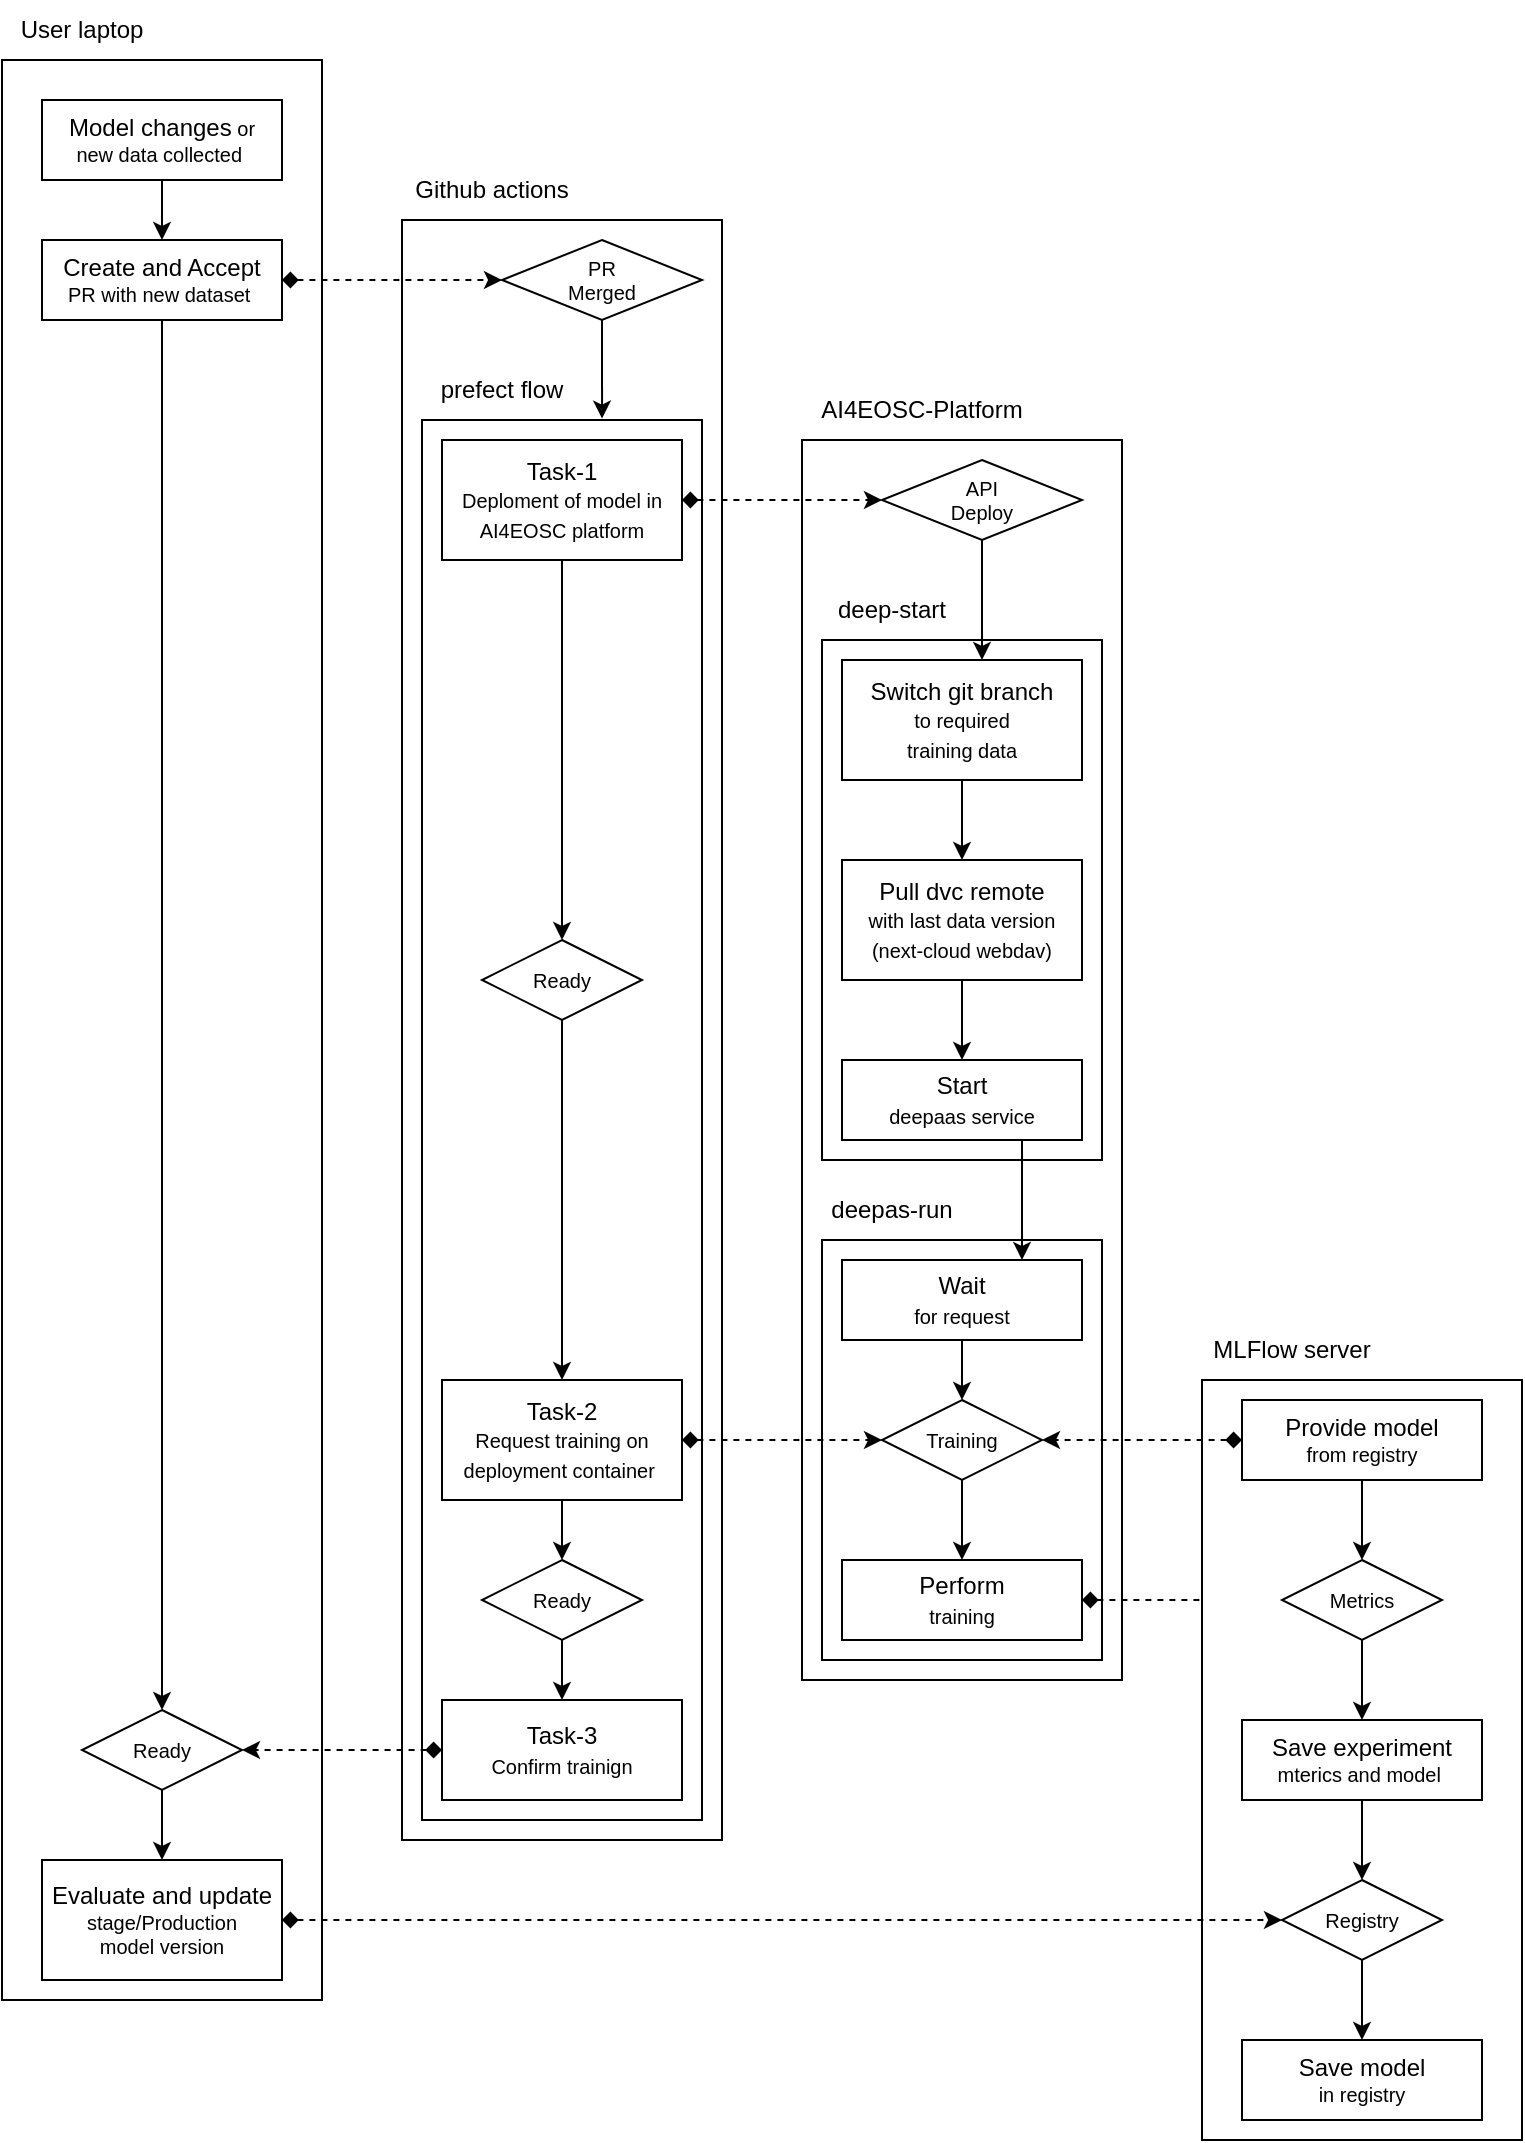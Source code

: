 <mxfile>
    <diagram id="20lwtLBy5LYCootBHgk5" name="training">
        <mxGraphModel dx="1466" dy="834" grid="1" gridSize="10" guides="1" tooltips="1" connect="1" arrows="1" fold="1" page="1" pageScale="1" pageWidth="840" pageHeight="1120" math="0" shadow="0">
            <root>
                <mxCell id="0"/>
                <mxCell id="1" parent="0"/>
                <mxCell id="14" value="" style="rounded=0;whiteSpace=wrap;html=1;fontSize=10;fillColor=default;" parent="1" vertex="1">
                    <mxGeometry x="240" y="120" width="160" height="810" as="geometry"/>
                </mxCell>
                <mxCell id="38" value="" style="rounded=0;whiteSpace=wrap;html=1;fillColor=none;container=0;" parent="1" vertex="1">
                    <mxGeometry x="250" y="220" width="140" height="700" as="geometry"/>
                </mxCell>
                <mxCell id="23" value="" style="rounded=0;whiteSpace=wrap;html=1;fillColor=default;" parent="1" vertex="1">
                    <mxGeometry x="440" y="230" width="160" height="620" as="geometry"/>
                </mxCell>
                <mxCell id="26" value="" style="rounded=0;whiteSpace=wrap;html=1;fillColor=none;" parent="1" vertex="1">
                    <mxGeometry x="450" y="630" width="140" height="210" as="geometry"/>
                </mxCell>
                <mxCell id="21" value="" style="rounded=0;whiteSpace=wrap;html=1;fillColor=none;" parent="1" vertex="1">
                    <mxGeometry x="450" y="330" width="140" height="260" as="geometry"/>
                </mxCell>
                <mxCell id="42" value="" style="edgeStyle=none;html=1;fontSize=12;" parent="1" source="2" target="41" edge="1">
                    <mxGeometry relative="1" as="geometry"/>
                </mxCell>
                <mxCell id="69" style="edgeStyle=none;html=1;dashed=1;startArrow=diamond;startFill=1;" edge="1" parent="1" source="2" target="68">
                    <mxGeometry relative="1" as="geometry"/>
                </mxCell>
                <mxCell id="2" value="Task-1&lt;br&gt;&lt;font style=&quot;font-size: 10px;&quot;&gt;Deploment of model in AI4EOSC platform&lt;/font&gt;" style="rounded=0;whiteSpace=wrap;html=1;" parent="1" vertex="1">
                    <mxGeometry x="260" y="230" width="120" height="60" as="geometry"/>
                </mxCell>
                <mxCell id="18" style="edgeStyle=none;html=1;" parent="1" source="13" target="17" edge="1">
                    <mxGeometry relative="1" as="geometry"/>
                </mxCell>
                <mxCell id="13" value="&lt;font style=&quot;&quot;&gt;&lt;font style=&quot;font-size: 12px;&quot;&gt;Switch git branch&lt;/font&gt;&lt;br&gt;&lt;span style=&quot;font-size: 10px;&quot;&gt;to required&lt;/span&gt;&lt;br&gt;&lt;span style=&quot;font-size: 10px;&quot;&gt;training&amp;nbsp;data&lt;/span&gt;&lt;/font&gt;" style="rounded=0;whiteSpace=wrap;html=1;" parent="1" vertex="1">
                    <mxGeometry x="460" y="340" width="120" height="60" as="geometry"/>
                </mxCell>
                <mxCell id="16" value="&lt;font style=&quot;font-size: 12px;&quot;&gt;Github actions&lt;/font&gt;" style="text;html=1;strokeColor=none;fillColor=none;align=center;verticalAlign=middle;whiteSpace=wrap;rounded=0;fontSize=12;" parent="1" vertex="1">
                    <mxGeometry x="240" y="90" width="90" height="30" as="geometry"/>
                </mxCell>
                <mxCell id="20" value="" style="edgeStyle=none;html=1;" parent="1" source="17" target="19" edge="1">
                    <mxGeometry relative="1" as="geometry"/>
                </mxCell>
                <mxCell id="17" value="&lt;font style=&quot;&quot;&gt;&lt;font style=&quot;font-size: 12px;&quot;&gt;Pull dvc remote &lt;/font&gt;&lt;br&gt;&lt;span style=&quot;font-size: 10px;&quot;&gt;with last data version&lt;/span&gt;&lt;br&gt;&lt;span style=&quot;font-size: 10px;&quot;&gt;(next-cloud webdav)&lt;/span&gt;&lt;/font&gt;" style="rounded=0;whiteSpace=wrap;html=1;" parent="1" vertex="1">
                    <mxGeometry x="460" y="440" width="120" height="60" as="geometry"/>
                </mxCell>
                <mxCell id="29" style="edgeStyle=none;html=1;exitX=0.75;exitY=1;exitDx=0;exitDy=0;entryX=0.75;entryY=0;entryDx=0;entryDy=0;" parent="1" source="19" target="25" edge="1">
                    <mxGeometry relative="1" as="geometry"/>
                </mxCell>
                <mxCell id="19" value="Start &lt;br&gt;&lt;font style=&quot;font-size: 10px;&quot;&gt;deepaas service&lt;/font&gt;" style="rounded=0;whiteSpace=wrap;html=1;" parent="1" vertex="1">
                    <mxGeometry x="460" y="540" width="120" height="40" as="geometry"/>
                </mxCell>
                <mxCell id="22" value="&lt;font style=&quot;font-size: 12px;&quot;&gt;deep-start&lt;/font&gt;" style="text;html=1;strokeColor=none;fillColor=none;align=center;verticalAlign=middle;whiteSpace=wrap;rounded=0;fontSize=12;" parent="1" vertex="1">
                    <mxGeometry x="450" y="300" width="70" height="30" as="geometry"/>
                </mxCell>
                <mxCell id="24" value="&lt;font style=&quot;font-size: 12px;&quot;&gt;AI4EOSC-Platform&lt;/font&gt;" style="text;html=1;strokeColor=none;fillColor=none;align=center;verticalAlign=middle;whiteSpace=wrap;rounded=0;fontSize=12;" parent="1" vertex="1">
                    <mxGeometry x="440" y="200" width="120" height="30" as="geometry"/>
                </mxCell>
                <mxCell id="35" value="" style="edgeStyle=none;html=1;" parent="1" source="25" target="34" edge="1">
                    <mxGeometry relative="1" as="geometry"/>
                </mxCell>
                <mxCell id="25" value="Wait&lt;br&gt;&lt;font style=&quot;font-size: 10px;&quot;&gt;for request&lt;/font&gt;" style="rounded=0;whiteSpace=wrap;html=1;" parent="1" vertex="1">
                    <mxGeometry x="460" y="640" width="120" height="40" as="geometry"/>
                </mxCell>
                <mxCell id="27" value="&lt;font style=&quot;font-size: 12px;&quot;&gt;deepas-run&lt;/font&gt;" style="text;html=1;strokeColor=none;fillColor=none;align=center;verticalAlign=middle;whiteSpace=wrap;rounded=0;fontSize=10;" parent="1" vertex="1">
                    <mxGeometry x="450" y="600" width="70" height="30" as="geometry"/>
                </mxCell>
                <mxCell id="37" value="" style="edgeStyle=none;html=1;" parent="1" source="34" target="36" edge="1">
                    <mxGeometry relative="1" as="geometry"/>
                </mxCell>
                <mxCell id="34" value="Training" style="rhombus;whiteSpace=wrap;html=1;rounded=0;fontSize=10;" parent="1" vertex="1">
                    <mxGeometry x="480" y="710" width="80" height="40" as="geometry"/>
                </mxCell>
                <mxCell id="89" style="edgeStyle=none;html=1;dashed=1;startArrow=diamond;startFill=1;" edge="1" parent="1" source="36" target="88">
                    <mxGeometry relative="1" as="geometry"/>
                </mxCell>
                <mxCell id="36" value="Perform&lt;br&gt;&lt;font style=&quot;font-size: 10px;&quot;&gt;training&lt;/font&gt;" style="whiteSpace=wrap;html=1;rounded=0;" parent="1" vertex="1">
                    <mxGeometry x="460" y="790" width="120" height="40" as="geometry"/>
                </mxCell>
                <mxCell id="39" value="&lt;font style=&quot;font-size: 12px;&quot;&gt;prefect flow&lt;/font&gt;" style="text;html=1;strokeColor=none;fillColor=none;align=center;verticalAlign=middle;whiteSpace=wrap;rounded=0;fontSize=12;" parent="1" vertex="1">
                    <mxGeometry x="250" y="190" width="80" height="30" as="geometry"/>
                </mxCell>
                <mxCell id="43" style="edgeStyle=none;html=1;entryX=0.5;entryY=0;entryDx=0;entryDy=0;fontSize=10;" parent="1" source="41" target="7" edge="1">
                    <mxGeometry relative="1" as="geometry"/>
                </mxCell>
                <mxCell id="41" value="&lt;font style=&quot;font-size: 10px;&quot;&gt;Ready&lt;/font&gt;" style="rhombus;whiteSpace=wrap;html=1;rounded=0;" parent="1" vertex="1">
                    <mxGeometry x="280" y="480" width="80" height="40" as="geometry"/>
                </mxCell>
                <mxCell id="50" value="&lt;font style=&quot;font-size: 12px;&quot;&gt;User laptop&lt;/font&gt;" style="text;html=1;strokeColor=none;fillColor=none;align=center;verticalAlign=middle;whiteSpace=wrap;rounded=0;fontSize=12;" parent="1" vertex="1">
                    <mxGeometry x="40" y="10" width="80" height="30" as="geometry"/>
                </mxCell>
                <mxCell id="51" value="" style="rounded=0;whiteSpace=wrap;html=1;fontSize=10;fillColor=default;" parent="1" vertex="1">
                    <mxGeometry x="40" y="40" width="160" height="970" as="geometry"/>
                </mxCell>
                <mxCell id="52" value="&lt;font style=&quot;font-size: 12px;&quot;&gt;Model changes&lt;/font&gt; or&lt;br&gt;new data collected&amp;nbsp;" style="rounded=0;whiteSpace=wrap;html=1;fontSize=10;fillColor=none;" parent="1" vertex="1">
                    <mxGeometry x="60" y="60" width="120" height="40" as="geometry"/>
                </mxCell>
                <mxCell id="53" value="MLFlow server" style="text;html=1;strokeColor=none;fillColor=none;align=center;verticalAlign=middle;whiteSpace=wrap;rounded=0;fontSize=12;" parent="1" vertex="1">
                    <mxGeometry x="640" y="670" width="90" height="30" as="geometry"/>
                </mxCell>
                <mxCell id="54" value="" style="rounded=0;whiteSpace=wrap;html=1;fontSize=10;fillColor=default;" parent="1" vertex="1">
                    <mxGeometry x="640" y="700" width="160" height="380" as="geometry"/>
                </mxCell>
                <mxCell id="64" style="edgeStyle=elbowEdgeStyle;html=1;dashed=1;fontSize=10;startArrow=diamond;startFill=1;" parent="1" source="57" target="63" edge="1">
                    <mxGeometry relative="1" as="geometry"/>
                </mxCell>
                <mxCell id="57" value="&lt;font style=&quot;font-size: 12px;&quot;&gt;Create and Accept&lt;/font&gt;&lt;br&gt;PR with new dataset&amp;nbsp;" style="whiteSpace=wrap;html=1;fontSize=10;fillColor=none;rounded=0;" parent="1" vertex="1">
                    <mxGeometry x="60" y="130" width="120" height="40" as="geometry"/>
                </mxCell>
                <mxCell id="60" value="" style="edgeStyle=none;html=1;fontSize=12;" parent="1" source="52" target="57" edge="1">
                    <mxGeometry relative="1" as="geometry">
                        <mxPoint x="370" y="150" as="sourcePoint"/>
                        <mxPoint x="370" y="300" as="targetPoint"/>
                    </mxGeometry>
                </mxCell>
                <mxCell id="63" value="PR &lt;br&gt;Merged" style="rhombus;whiteSpace=wrap;html=1;rounded=0;fontSize=10;" parent="1" vertex="1">
                    <mxGeometry x="290" y="130" width="100" height="40" as="geometry"/>
                </mxCell>
                <mxCell id="66" style="edgeStyle=none;html=1;entryX=0.643;entryY=-0.001;entryDx=0;entryDy=0;entryPerimeter=0;" parent="1" source="63" target="38" edge="1">
                    <mxGeometry relative="1" as="geometry">
                        <mxPoint x="570" y="150" as="sourcePoint"/>
                        <mxPoint x="340" y="180" as="targetPoint"/>
                    </mxGeometry>
                </mxCell>
                <mxCell id="70" style="edgeStyle=none;html=1;" edge="1" parent="1" source="68">
                    <mxGeometry relative="1" as="geometry">
                        <mxPoint x="530" y="340" as="targetPoint"/>
                    </mxGeometry>
                </mxCell>
                <mxCell id="68" value="API&lt;br&gt;Deploy" style="rhombus;whiteSpace=wrap;html=1;rounded=0;fontSize=10;" vertex="1" parent="1">
                    <mxGeometry x="480" y="240" width="100" height="40" as="geometry"/>
                </mxCell>
                <mxCell id="76" style="edgeStyle=none;html=1;dashed=1;startArrow=diamond;startFill=1;" edge="1" parent="1" source="7" target="34">
                    <mxGeometry relative="1" as="geometry"/>
                </mxCell>
                <mxCell id="82" style="edgeStyle=none;html=1;dashed=1;startArrow=diamond;startFill=1;" edge="1" parent="1" source="9" target="81">
                    <mxGeometry relative="1" as="geometry"/>
                </mxCell>
                <mxCell id="9" value="Task-3&lt;br&gt;&lt;font style=&quot;font-size: 10px;&quot;&gt;Confirm trainign&lt;/font&gt;" style="rounded=0;whiteSpace=wrap;html=1;" parent="1" vertex="1">
                    <mxGeometry x="260" y="860" width="120" height="50" as="geometry"/>
                </mxCell>
                <mxCell id="72" value="&lt;font style=&quot;font-size: 10px;&quot;&gt;Ready&lt;/font&gt;" style="rhombus;whiteSpace=wrap;html=1;rounded=0;" vertex="1" parent="1">
                    <mxGeometry x="280" y="790" width="80" height="40" as="geometry"/>
                </mxCell>
                <mxCell id="75" style="edgeStyle=none;html=1;" edge="1" parent="1" source="72" target="9">
                    <mxGeometry relative="1" as="geometry">
                        <mxPoint x="350.007" y="189.997" as="sourcePoint"/>
                        <mxPoint x="350.02" y="229.47" as="targetPoint"/>
                    </mxGeometry>
                </mxCell>
                <mxCell id="7" value="Task-2&lt;br&gt;&lt;font style=&quot;font-size: 10px;&quot;&gt;Request training on deployment container&amp;nbsp;&lt;/font&gt;" style="rounded=0;whiteSpace=wrap;html=1;" parent="1" vertex="1">
                    <mxGeometry x="260" y="700" width="120" height="60" as="geometry"/>
                </mxCell>
                <mxCell id="71" value="" style="edgeStyle=none;html=1;fontSize=12;" edge="1" target="72" parent="1" source="7">
                    <mxGeometry relative="1" as="geometry">
                        <mxPoint x="320" y="515" as="sourcePoint"/>
                    </mxGeometry>
                </mxCell>
                <mxCell id="87" style="edgeStyle=none;html=1;dashed=1;startArrow=diamond;startFill=1;" edge="1" parent="1" source="77" target="34">
                    <mxGeometry relative="1" as="geometry"/>
                </mxCell>
                <mxCell id="77" value="&lt;font style=&quot;font-size: 12px;&quot;&gt;Provide model&lt;br&gt;&lt;/font&gt;from registry" style="rounded=0;whiteSpace=wrap;html=1;fontSize=10;fillColor=none;" vertex="1" parent="1">
                    <mxGeometry x="660" y="710" width="120" height="40" as="geometry"/>
                </mxCell>
                <mxCell id="78" value="&lt;font style=&quot;font-size: 12px;&quot;&gt;Save experiment&lt;br&gt;&lt;/font&gt;mterics and model&amp;nbsp;" style="whiteSpace=wrap;html=1;fontSize=10;fillColor=none;rounded=0;" vertex="1" parent="1">
                    <mxGeometry x="660" y="870" width="120" height="40" as="geometry"/>
                </mxCell>
                <mxCell id="96" style="edgeStyle=none;html=1;dashed=1;startArrow=diamond;startFill=1;" edge="1" parent="1" source="79" target="93">
                    <mxGeometry relative="1" as="geometry"/>
                </mxCell>
                <mxCell id="79" value="&lt;font style=&quot;font-size: 12px;&quot;&gt;Evaluate and update&lt;/font&gt;&lt;br&gt;stage/Production&lt;br&gt;&amp;nbsp;model version&amp;nbsp;" style="whiteSpace=wrap;html=1;fontSize=10;fillColor=none;rounded=0;" vertex="1" parent="1">
                    <mxGeometry x="60" y="940" width="120" height="60" as="geometry"/>
                </mxCell>
                <mxCell id="80" value="&lt;font style=&quot;font-size: 12px;&quot;&gt;Save model&lt;br&gt;&lt;/font&gt;in registry" style="whiteSpace=wrap;html=1;fontSize=10;fillColor=none;rounded=0;" vertex="1" parent="1">
                    <mxGeometry x="660" y="1030" width="120" height="40" as="geometry"/>
                </mxCell>
                <mxCell id="81" value="&lt;font style=&quot;font-size: 10px;&quot;&gt;Ready&lt;/font&gt;" style="rhombus;whiteSpace=wrap;html=1;rounded=0;" vertex="1" parent="1">
                    <mxGeometry x="80" y="865" width="80" height="40" as="geometry"/>
                </mxCell>
                <mxCell id="83" style="edgeStyle=none;html=1;" edge="1" parent="1" source="57" target="81">
                    <mxGeometry relative="1" as="geometry">
                        <mxPoint x="390.006" y="179.998" as="sourcePoint"/>
                        <mxPoint x="390.02" y="229.3" as="targetPoint"/>
                    </mxGeometry>
                </mxCell>
                <mxCell id="86" style="edgeStyle=none;html=1;" edge="1" parent="1" source="81" target="79">
                    <mxGeometry relative="1" as="geometry">
                        <mxPoint x="370" y="840" as="sourcePoint"/>
                        <mxPoint x="370" y="870" as="targetPoint"/>
                    </mxGeometry>
                </mxCell>
                <mxCell id="88" value="&lt;font style=&quot;font-size: 10px;&quot;&gt;Metrics&lt;/font&gt;" style="rhombus;whiteSpace=wrap;html=1;rounded=0;" vertex="1" parent="1">
                    <mxGeometry x="680" y="790" width="80" height="40" as="geometry"/>
                </mxCell>
                <mxCell id="91" style="edgeStyle=none;html=1;" edge="1" parent="1" source="77" target="88">
                    <mxGeometry relative="1" as="geometry">
                        <mxPoint x="719.47" y="860" as="sourcePoint"/>
                        <mxPoint x="720" y="810" as="targetPoint"/>
                    </mxGeometry>
                </mxCell>
                <mxCell id="92" style="edgeStyle=none;html=1;" edge="1" parent="1" source="88" target="78">
                    <mxGeometry relative="1" as="geometry">
                        <mxPoint x="730" y="760" as="sourcePoint"/>
                        <mxPoint x="730" y="800" as="targetPoint"/>
                    </mxGeometry>
                </mxCell>
                <mxCell id="93" value="&lt;font style=&quot;font-size: 10px;&quot;&gt;Registry&lt;/font&gt;" style="rhombus;whiteSpace=wrap;html=1;rounded=0;" vertex="1" parent="1">
                    <mxGeometry x="680" y="950" width="80" height="40" as="geometry"/>
                </mxCell>
                <mxCell id="94" style="edgeStyle=none;html=1;" edge="1" parent="1" source="78" target="93">
                    <mxGeometry relative="1" as="geometry">
                        <mxPoint x="570" y="920" as="sourcePoint"/>
                        <mxPoint x="730" y="880" as="targetPoint"/>
                    </mxGeometry>
                </mxCell>
                <mxCell id="95" style="edgeStyle=none;html=1;" edge="1" parent="1" source="93" target="80">
                    <mxGeometry relative="1" as="geometry">
                        <mxPoint x="730" y="920" as="sourcePoint"/>
                        <mxPoint x="730" y="960" as="targetPoint"/>
                    </mxGeometry>
                </mxCell>
            </root>
        </mxGraphModel>
    </diagram>
</mxfile>